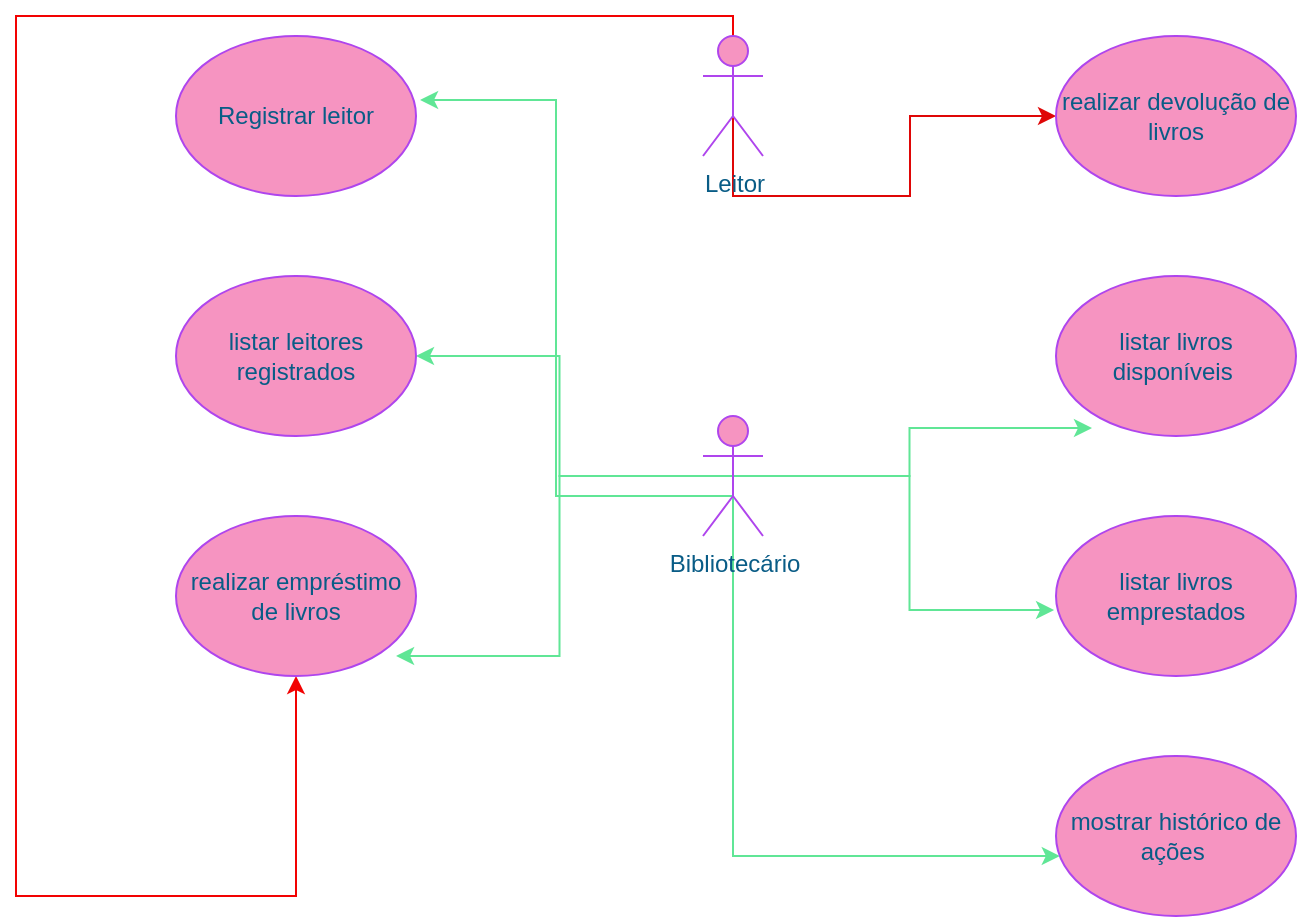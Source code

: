 <mxfile version="21.7.4" type="device">
  <diagram name="Página-1" id="7lMlWe4-rNQHvwd21Z25">
    <mxGraphModel dx="880" dy="470" grid="1" gridSize="10" guides="1" tooltips="1" connect="1" arrows="1" fold="1" page="1" pageScale="1" pageWidth="827" pageHeight="1169" background="none" math="0" shadow="0">
      <root>
        <mxCell id="0" />
        <mxCell id="1" parent="0" />
        <mxCell id="881NTKePuyEQlg7EYjVx-10" style="edgeStyle=orthogonalEdgeStyle;rounded=0;orthogonalLoop=1;jettySize=auto;html=1;entryX=1.017;entryY=0.4;entryDx=0;entryDy=0;entryPerimeter=0;exitX=0.5;exitY=0.5;exitDx=0;exitDy=0;exitPerimeter=0;labelBackgroundColor=none;strokeColor=#60E696;fontColor=default;" edge="1" parent="1" source="881NTKePuyEQlg7EYjVx-1" target="881NTKePuyEQlg7EYjVx-5">
          <mxGeometry relative="1" as="geometry">
            <Array as="points">
              <mxPoint x="310" y="270" />
              <mxPoint x="310" y="72" />
            </Array>
          </mxGeometry>
        </mxCell>
        <mxCell id="881NTKePuyEQlg7EYjVx-11" style="edgeStyle=orthogonalEdgeStyle;rounded=0;orthogonalLoop=1;jettySize=auto;html=1;entryX=1;entryY=0.5;entryDx=0;entryDy=0;labelBackgroundColor=none;strokeColor=#60E696;fontColor=default;" edge="1" parent="1" source="881NTKePuyEQlg7EYjVx-1" target="881NTKePuyEQlg7EYjVx-3">
          <mxGeometry relative="1" as="geometry" />
        </mxCell>
        <mxCell id="881NTKePuyEQlg7EYjVx-14" style="edgeStyle=orthogonalEdgeStyle;rounded=0;orthogonalLoop=1;jettySize=auto;html=1;exitX=0.5;exitY=0.5;exitDx=0;exitDy=0;exitPerimeter=0;entryX=0.15;entryY=0.95;entryDx=0;entryDy=0;entryPerimeter=0;labelBackgroundColor=none;strokeColor=#60E696;fontColor=default;" edge="1" parent="1" source="881NTKePuyEQlg7EYjVx-1" target="881NTKePuyEQlg7EYjVx-8">
          <mxGeometry relative="1" as="geometry" />
        </mxCell>
        <mxCell id="881NTKePuyEQlg7EYjVx-15" style="edgeStyle=orthogonalEdgeStyle;rounded=0;orthogonalLoop=1;jettySize=auto;html=1;exitX=0.5;exitY=0.5;exitDx=0;exitDy=0;exitPerimeter=0;entryX=-0.008;entryY=0.588;entryDx=0;entryDy=0;entryPerimeter=0;labelBackgroundColor=none;strokeColor=#60E696;fontColor=default;" edge="1" parent="1" source="881NTKePuyEQlg7EYjVx-1" target="881NTKePuyEQlg7EYjVx-7">
          <mxGeometry relative="1" as="geometry" />
        </mxCell>
        <mxCell id="881NTKePuyEQlg7EYjVx-16" style="edgeStyle=orthogonalEdgeStyle;rounded=0;orthogonalLoop=1;jettySize=auto;html=1;exitX=0.5;exitY=0.5;exitDx=0;exitDy=0;exitPerimeter=0;labelBackgroundColor=none;strokeColor=#60E696;fontColor=default;" edge="1" parent="1" source="881NTKePuyEQlg7EYjVx-1" target="881NTKePuyEQlg7EYjVx-6">
          <mxGeometry relative="1" as="geometry">
            <Array as="points">
              <mxPoint x="399" y="450" />
            </Array>
          </mxGeometry>
        </mxCell>
        <mxCell id="881NTKePuyEQlg7EYjVx-17" style="edgeStyle=orthogonalEdgeStyle;rounded=0;orthogonalLoop=1;jettySize=auto;html=1;exitX=0.5;exitY=0.5;exitDx=0;exitDy=0;exitPerimeter=0;entryX=0.917;entryY=0.875;entryDx=0;entryDy=0;entryPerimeter=0;labelBackgroundColor=none;strokeColor=#60E696;fontColor=default;" edge="1" parent="1" source="881NTKePuyEQlg7EYjVx-1" target="881NTKePuyEQlg7EYjVx-4">
          <mxGeometry relative="1" as="geometry" />
        </mxCell>
        <mxCell id="881NTKePuyEQlg7EYjVx-1" value="Bibliotecário&lt;br&gt;" style="shape=umlActor;verticalLabelPosition=bottom;verticalAlign=top;html=1;outlineConnect=0;labelBackgroundColor=none;fillColor=#F694C1;strokeColor=#AF45ED;fontColor=#095C86;" vertex="1" parent="1">
          <mxGeometry x="383.5" y="230" width="30" height="60" as="geometry" />
        </mxCell>
        <mxCell id="881NTKePuyEQlg7EYjVx-18" style="edgeStyle=orthogonalEdgeStyle;rounded=0;orthogonalLoop=1;jettySize=auto;html=1;exitX=0.5;exitY=0.5;exitDx=0;exitDy=0;exitPerimeter=0;entryX=0;entryY=0.5;entryDx=0;entryDy=0;labelBackgroundColor=none;strokeColor=#df0707;fontColor=default;" edge="1" parent="1" source="881NTKePuyEQlg7EYjVx-2" target="881NTKePuyEQlg7EYjVx-9">
          <mxGeometry relative="1" as="geometry">
            <Array as="points">
              <mxPoint x="399" y="120" />
              <mxPoint x="487" y="120" />
              <mxPoint x="487" y="80" />
            </Array>
          </mxGeometry>
        </mxCell>
        <mxCell id="881NTKePuyEQlg7EYjVx-20" style="edgeStyle=orthogonalEdgeStyle;rounded=0;orthogonalLoop=1;jettySize=auto;html=1;exitX=0.5;exitY=0.5;exitDx=0;exitDy=0;exitPerimeter=0;strokeColor=#f20202;fontColor=#095C86;fillColor=#F694C1;entryX=0.5;entryY=1;entryDx=0;entryDy=0;" edge="1" parent="1" source="881NTKePuyEQlg7EYjVx-2" target="881NTKePuyEQlg7EYjVx-4">
          <mxGeometry relative="1" as="geometry">
            <mxPoint x="180" y="372" as="targetPoint" />
            <Array as="points">
              <mxPoint x="399" y="30" />
              <mxPoint x="40" y="30" />
              <mxPoint x="40" y="470" />
              <mxPoint x="180" y="470" />
            </Array>
          </mxGeometry>
        </mxCell>
        <mxCell id="881NTKePuyEQlg7EYjVx-2" value="Leitor" style="shape=umlActor;verticalLabelPosition=bottom;verticalAlign=top;html=1;outlineConnect=0;labelBackgroundColor=none;fillColor=#F694C1;strokeColor=#AF45ED;fontColor=#095C86;" vertex="1" parent="1">
          <mxGeometry x="383.5" y="40" width="30" height="60" as="geometry" />
        </mxCell>
        <mxCell id="881NTKePuyEQlg7EYjVx-3" value="listar leitores registrados" style="ellipse;whiteSpace=wrap;html=1;labelBackgroundColor=none;fillColor=#F694C1;strokeColor=#AF45ED;fontColor=#095C86;" vertex="1" parent="1">
          <mxGeometry x="120" y="160" width="120" height="80" as="geometry" />
        </mxCell>
        <mxCell id="881NTKePuyEQlg7EYjVx-4" value="realizar empréstimo de livros" style="ellipse;whiteSpace=wrap;html=1;labelBackgroundColor=none;fillColor=#F694C1;strokeColor=#AF45ED;fontColor=#095C86;" vertex="1" parent="1">
          <mxGeometry x="120" y="280" width="120" height="80" as="geometry" />
        </mxCell>
        <mxCell id="881NTKePuyEQlg7EYjVx-5" value="Registrar leitor" style="ellipse;whiteSpace=wrap;html=1;labelBackgroundColor=none;fillColor=#F694C1;strokeColor=#AF45ED;fontColor=#095C86;" vertex="1" parent="1">
          <mxGeometry x="120" y="40" width="120" height="80" as="geometry" />
        </mxCell>
        <mxCell id="881NTKePuyEQlg7EYjVx-6" value="mostrar histórico de ações&amp;nbsp;" style="ellipse;whiteSpace=wrap;html=1;labelBackgroundColor=none;fillColor=#F694C1;strokeColor=#AF45ED;fontColor=#095C86;" vertex="1" parent="1">
          <mxGeometry x="560" y="400" width="120" height="80" as="geometry" />
        </mxCell>
        <mxCell id="881NTKePuyEQlg7EYjVx-7" value="listar livros emprestados" style="ellipse;whiteSpace=wrap;html=1;labelBackgroundColor=none;fillColor=#F694C1;strokeColor=#AF45ED;fontColor=#095C86;" vertex="1" parent="1">
          <mxGeometry x="560" y="280" width="120" height="80" as="geometry" />
        </mxCell>
        <mxCell id="881NTKePuyEQlg7EYjVx-8" value="listar livros disponíveis&amp;nbsp;" style="ellipse;whiteSpace=wrap;html=1;labelBackgroundColor=none;fillColor=#F694C1;strokeColor=#AF45ED;fontColor=#095C86;" vertex="1" parent="1">
          <mxGeometry x="560" y="160" width="120" height="80" as="geometry" />
        </mxCell>
        <mxCell id="881NTKePuyEQlg7EYjVx-9" value="realizar devolução de livros" style="ellipse;whiteSpace=wrap;html=1;labelBackgroundColor=none;fillColor=#F694C1;strokeColor=#AF45ED;fontColor=#095C86;" vertex="1" parent="1">
          <mxGeometry x="560" y="40" width="120" height="80" as="geometry" />
        </mxCell>
      </root>
    </mxGraphModel>
  </diagram>
</mxfile>
